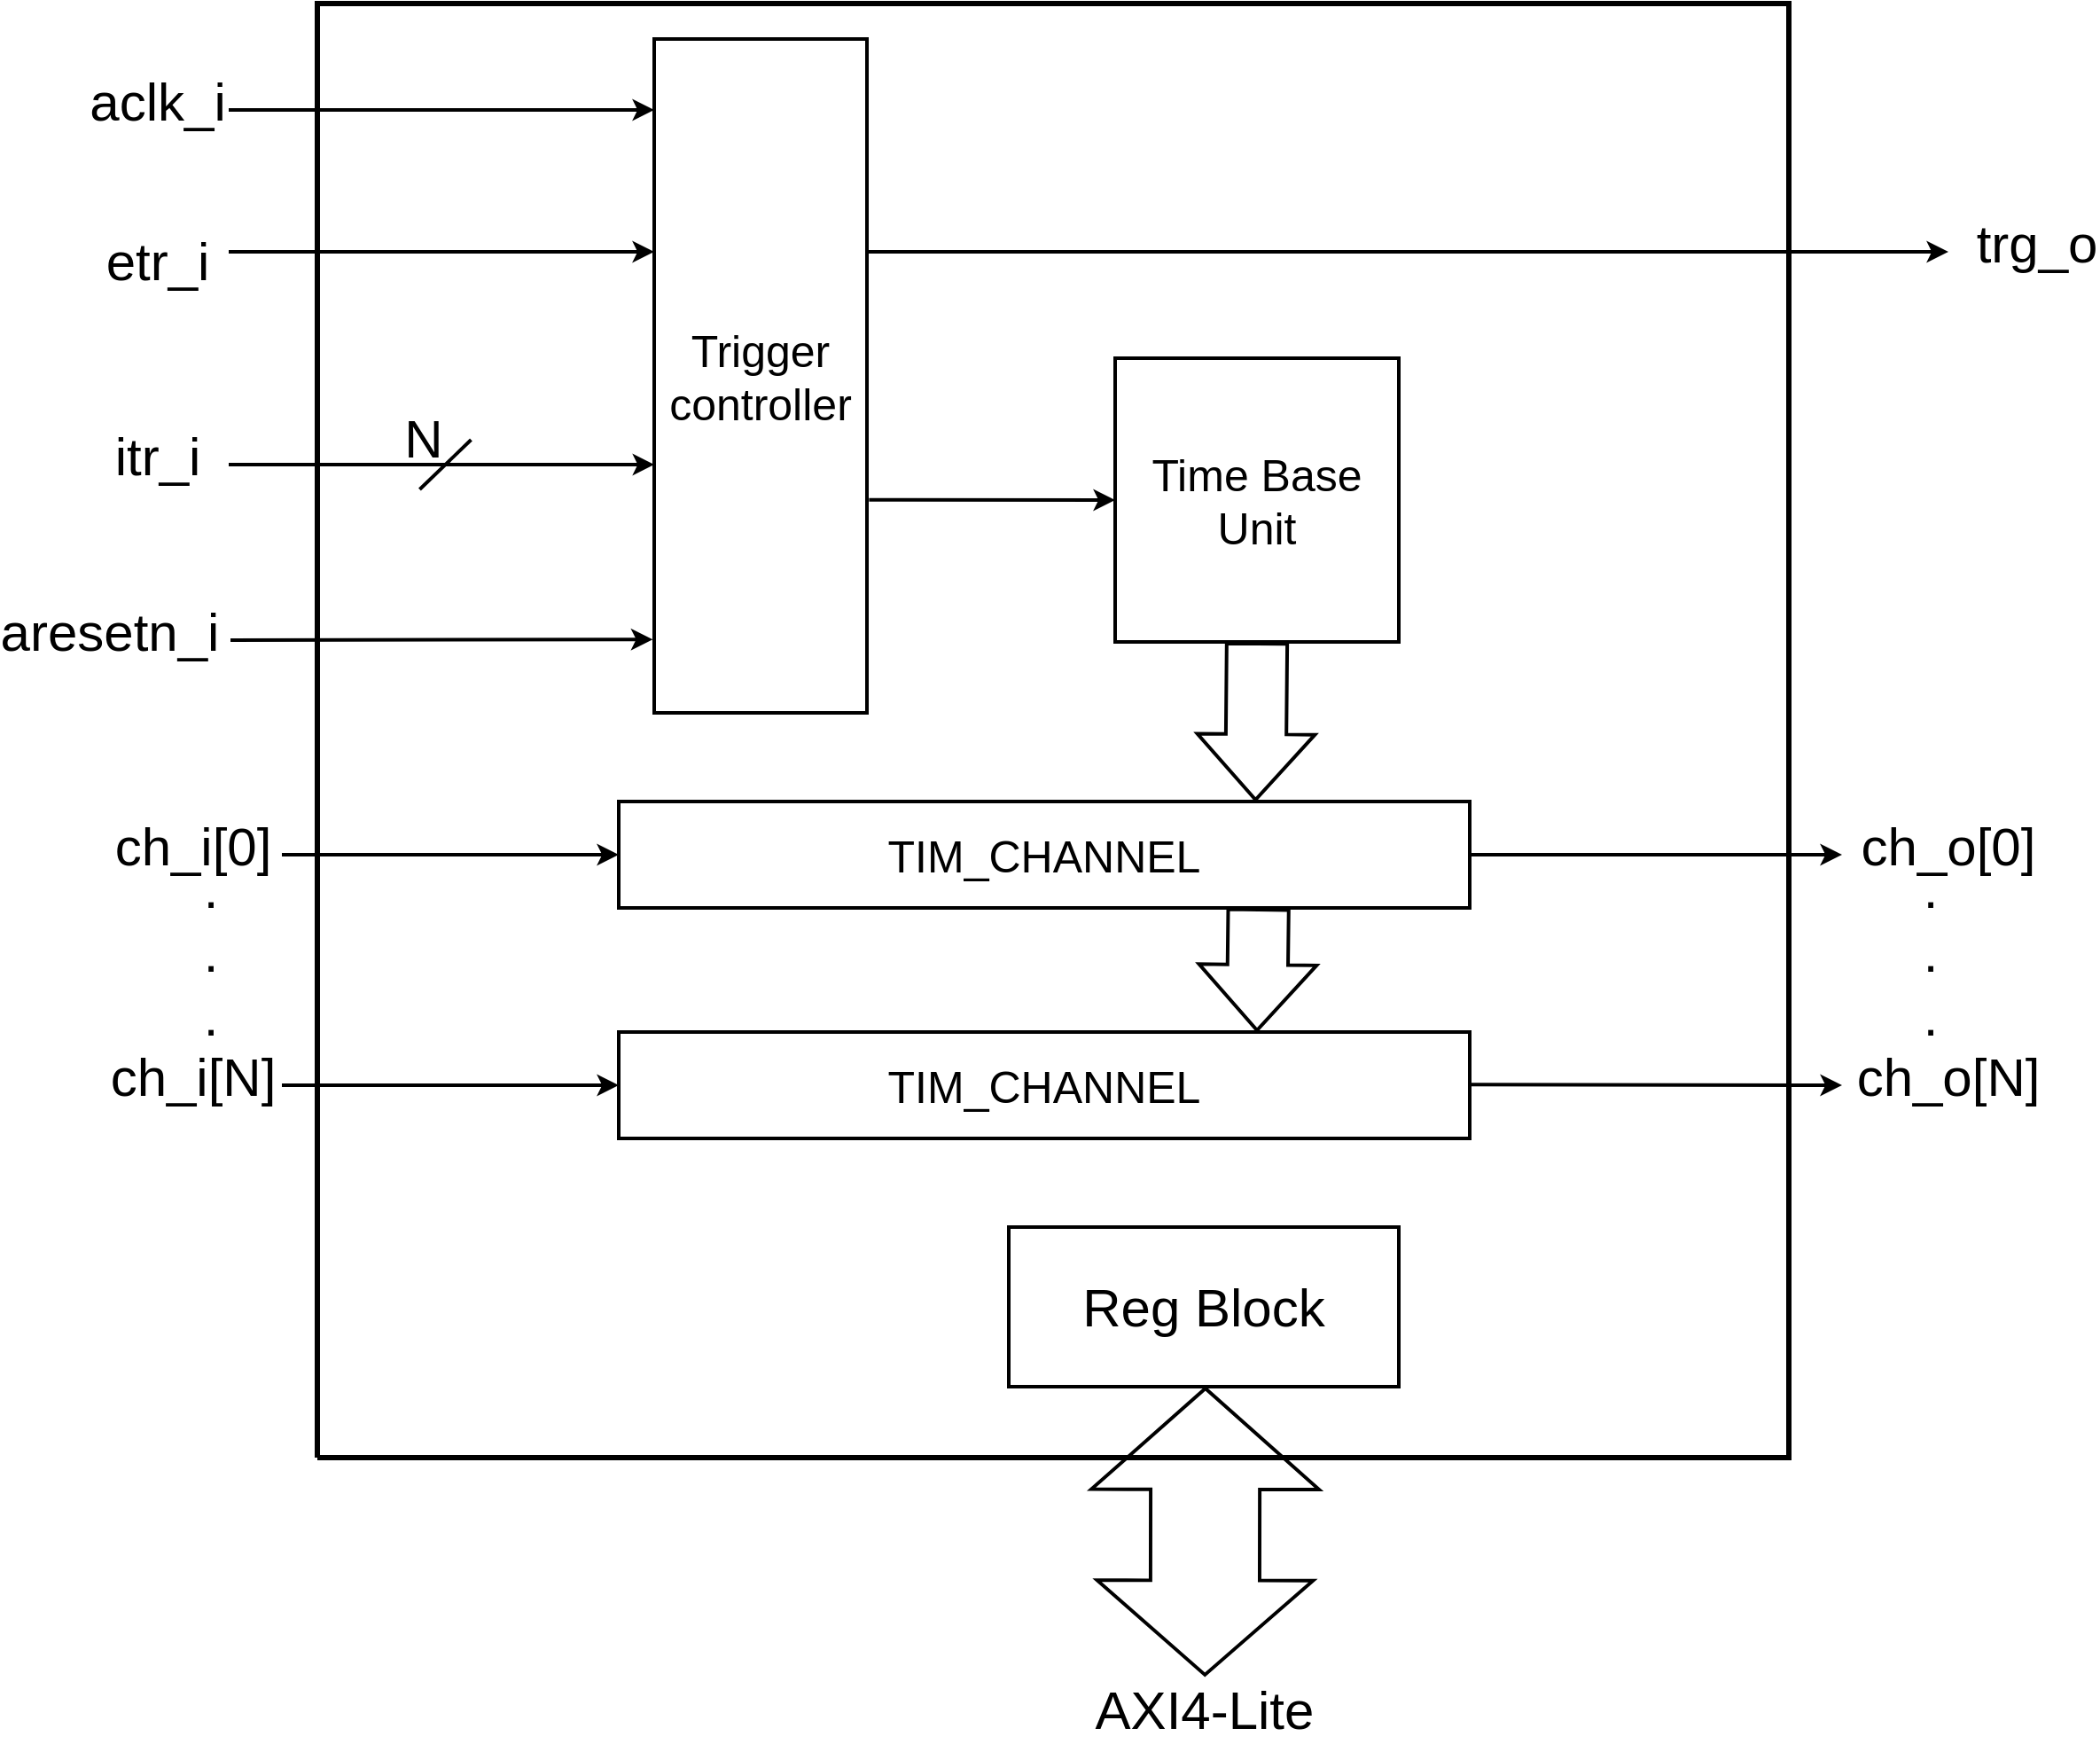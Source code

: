 <mxfile version="28.2.5">
  <diagram name="Страница — 1" id="za6x-6OvTxKvHDRIV6Jv">
    <mxGraphModel dx="2488" dy="2583" grid="1" gridSize="1.968" guides="1" tooltips="1" connect="1" arrows="1" fold="1" page="1" pageScale="1" pageWidth="827" pageHeight="1169" math="0" shadow="0">
      <root>
        <mxCell id="0" />
        <mxCell id="1" parent="0" />
        <mxCell id="SDc0jncAeepdPX8xP0Z4-1" value="" style="endArrow=none;html=1;rounded=0;strokeWidth=3;" parent="1" edge="1">
          <mxGeometry width="50" height="50" relative="1" as="geometry">
            <mxPoint x="210" y="800" as="sourcePoint" />
            <mxPoint x="210" y="800" as="targetPoint" />
            <Array as="points">
              <mxPoint x="210" y="-20" />
              <mxPoint x="1040" y="-20" />
              <mxPoint x="1040" y="800" />
            </Array>
          </mxGeometry>
        </mxCell>
        <mxCell id="SDc0jncAeepdPX8xP0Z4-2" value="&lt;font style=&quot;font-size: 25px;&quot;&gt;TIM_CHANNEL&lt;/font&gt;" style="rounded=0;whiteSpace=wrap;html=1;strokeWidth=2;" parent="1" vertex="1">
          <mxGeometry x="380" y="430" width="480" height="60" as="geometry" />
        </mxCell>
        <mxCell id="SDc0jncAeepdPX8xP0Z4-3" value="&lt;font style=&quot;font-size: 25px;&quot;&gt;TIM_CHANNEL&lt;/font&gt;" style="rounded=0;whiteSpace=wrap;html=1;strokeWidth=2;" parent="1" vertex="1">
          <mxGeometry x="380" y="560" width="480" height="60" as="geometry" />
        </mxCell>
        <mxCell id="SDc0jncAeepdPX8xP0Z4-4" value="&lt;font style=&quot;font-size: 25px;&quot;&gt;Time Base Unit&lt;/font&gt;" style="whiteSpace=wrap;html=1;aspect=fixed;strokeWidth=2;" parent="1" vertex="1">
          <mxGeometry x="660" y="180" width="160" height="160" as="geometry" />
        </mxCell>
        <mxCell id="SDc0jncAeepdPX8xP0Z4-5" value="" style="endArrow=classic;html=1;rounded=0;entryX=0;entryY=0.5;entryDx=0;entryDy=0;strokeWidth=2;" parent="1" target="SDc0jncAeepdPX8xP0Z4-2" edge="1">
          <mxGeometry width="50" height="50" relative="1" as="geometry">
            <mxPoint x="190" y="460" as="sourcePoint" />
            <mxPoint x="340" y="459.66" as="targetPoint" />
          </mxGeometry>
        </mxCell>
        <mxCell id="SDc0jncAeepdPX8xP0Z4-6" value="" style="endArrow=classic;html=1;rounded=0;entryX=0;entryY=0.5;entryDx=0;entryDy=0;strokeWidth=2;" parent="1" edge="1">
          <mxGeometry width="50" height="50" relative="1" as="geometry">
            <mxPoint x="190" y="590" as="sourcePoint" />
            <mxPoint x="380" y="590" as="targetPoint" />
          </mxGeometry>
        </mxCell>
        <mxCell id="SDc0jncAeepdPX8xP0Z4-7" value="" style="endArrow=classic;html=1;rounded=0;strokeWidth=2;" parent="1" edge="1">
          <mxGeometry width="50" height="50" relative="1" as="geometry">
            <mxPoint x="860" y="460" as="sourcePoint" />
            <mxPoint x="1070" y="460" as="targetPoint" />
          </mxGeometry>
        </mxCell>
        <mxCell id="SDc0jncAeepdPX8xP0Z4-8" value="" style="endArrow=classic;html=1;rounded=0;strokeWidth=2;" parent="1" edge="1">
          <mxGeometry width="50" height="50" relative="1" as="geometry">
            <mxPoint x="860" y="589.58" as="sourcePoint" />
            <mxPoint x="1070" y="590" as="targetPoint" />
          </mxGeometry>
        </mxCell>
        <mxCell id="SDc0jncAeepdPX8xP0Z4-9" value="&lt;font style=&quot;font-size: 30px;&quot;&gt;ch_i[0]&lt;/font&gt;" style="text;html=1;align=center;verticalAlign=middle;whiteSpace=wrap;rounded=0;" parent="1" vertex="1">
          <mxGeometry x="110" y="440" width="60" height="30" as="geometry" />
        </mxCell>
        <mxCell id="SDc0jncAeepdPX8xP0Z4-10" value="&lt;font style=&quot;font-size: 30px;&quot;&gt;ch_i[N]&lt;/font&gt;" style="text;html=1;align=center;verticalAlign=middle;whiteSpace=wrap;rounded=0;" parent="1" vertex="1">
          <mxGeometry x="110" y="570" width="60" height="30" as="geometry" />
        </mxCell>
        <mxCell id="SDc0jncAeepdPX8xP0Z4-11" value="&lt;font style=&quot;font-size: 30px;&quot;&gt;.&lt;/font&gt;&lt;div&gt;&lt;font style=&quot;font-size: 30px;&quot;&gt;.&lt;/font&gt;&lt;/div&gt;&lt;div&gt;&lt;font style=&quot;font-size: 30px;&quot;&gt;.&lt;/font&gt;&lt;/div&gt;" style="text;html=1;align=center;verticalAlign=middle;whiteSpace=wrap;rounded=0;" parent="1" vertex="1">
          <mxGeometry x="120" y="500" width="60" height="30" as="geometry" />
        </mxCell>
        <mxCell id="SDc0jncAeepdPX8xP0Z4-12" value="&lt;font style=&quot;font-size: 30px;&quot;&gt;ch_o[0]&lt;/font&gt;" style="text;html=1;align=center;verticalAlign=middle;whiteSpace=wrap;rounded=0;" parent="1" vertex="1">
          <mxGeometry x="1100" y="440" width="60" height="30" as="geometry" />
        </mxCell>
        <mxCell id="SDc0jncAeepdPX8xP0Z4-13" value="&lt;font style=&quot;font-size: 30px;&quot;&gt;ch_o[N]&lt;/font&gt;" style="text;html=1;align=center;verticalAlign=middle;whiteSpace=wrap;rounded=0;" parent="1" vertex="1">
          <mxGeometry x="1100" y="570" width="60" height="30" as="geometry" />
        </mxCell>
        <mxCell id="SDc0jncAeepdPX8xP0Z4-14" value="&lt;font style=&quot;font-size: 30px;&quot;&gt;.&lt;/font&gt;&lt;div&gt;&lt;font style=&quot;font-size: 30px;&quot;&gt;.&lt;/font&gt;&lt;/div&gt;&lt;div&gt;&lt;font style=&quot;font-size: 30px;&quot;&gt;.&lt;/font&gt;&lt;/div&gt;" style="text;html=1;align=center;verticalAlign=middle;whiteSpace=wrap;rounded=0;" parent="1" vertex="1">
          <mxGeometry x="1090" y="500" width="60" height="30" as="geometry" />
        </mxCell>
        <mxCell id="SDc0jncAeepdPX8xP0Z4-16" value="&lt;font style=&quot;font-size: 30px;&quot;&gt;Reg Block&lt;/font&gt;" style="rounded=0;whiteSpace=wrap;html=1;strokeWidth=2;" parent="1" vertex="1">
          <mxGeometry x="600" y="670" width="220" height="90" as="geometry" />
        </mxCell>
        <mxCell id="SDc0jncAeepdPX8xP0Z4-19" value="" style="endArrow=classic;html=1;rounded=0;strokeWidth=2;" parent="1" edge="1">
          <mxGeometry width="50" height="50" relative="1" as="geometry">
            <mxPoint x="161" y="339" as="sourcePoint" />
            <mxPoint x="399.19" y="338.57" as="targetPoint" />
          </mxGeometry>
        </mxCell>
        <mxCell id="SDc0jncAeepdPX8xP0Z4-20" value="&lt;font style=&quot;font-size: 25px;&quot;&gt;Trigger controller&lt;/font&gt;" style="rounded=0;whiteSpace=wrap;html=1;strokeWidth=2;" parent="1" vertex="1">
          <mxGeometry x="400" width="120" height="380" as="geometry" />
        </mxCell>
        <mxCell id="SDc0jncAeepdPX8xP0Z4-21" value="" style="endArrow=classic;html=1;rounded=0;entryX=0;entryY=0.5;entryDx=0;entryDy=0;exitX=1.01;exitY=0.684;exitDx=0;exitDy=0;exitPerimeter=0;strokeWidth=2;" parent="1" source="SDc0jncAeepdPX8xP0Z4-20" target="SDc0jncAeepdPX8xP0Z4-4" edge="1">
          <mxGeometry width="50" height="50" relative="1" as="geometry">
            <mxPoint x="520" y="300" as="sourcePoint" />
            <mxPoint x="570" y="250" as="targetPoint" />
          </mxGeometry>
        </mxCell>
        <mxCell id="SDc0jncAeepdPX8xP0Z4-22" value="" style="endArrow=classic;html=1;rounded=0;strokeWidth=2;" parent="1" edge="1">
          <mxGeometry width="50" height="50" relative="1" as="geometry">
            <mxPoint x="520" y="120" as="sourcePoint" />
            <mxPoint x="1130" y="120" as="targetPoint" />
          </mxGeometry>
        </mxCell>
        <mxCell id="SDc0jncAeepdPX8xP0Z4-23" value="" style="endArrow=classic;html=1;rounded=0;strokeWidth=2;" parent="1" edge="1">
          <mxGeometry width="50" height="50" relative="1" as="geometry">
            <mxPoint x="160" y="120" as="sourcePoint" />
            <mxPoint x="400" y="120" as="targetPoint" />
          </mxGeometry>
        </mxCell>
        <mxCell id="SDc0jncAeepdPX8xP0Z4-24" value="&lt;font style=&quot;font-size: 30px;&quot;&gt;trg_o&lt;/font&gt;" style="text;html=1;align=center;verticalAlign=middle;whiteSpace=wrap;rounded=0;" parent="1" vertex="1">
          <mxGeometry x="1150" y="100" width="60" height="30" as="geometry" />
        </mxCell>
        <mxCell id="tUvvbMQQ8levRH-z1jP8-1" value="&lt;font style=&quot;font-size: 30px;&quot;&gt;aresetn_i&lt;/font&gt;" style="text;html=1;whiteSpace=wrap;strokeColor=none;fillColor=none;align=center;verticalAlign=middle;rounded=0;" parent="1" vertex="1">
          <mxGeometry x="62.99" y="318.9" width="60" height="30" as="geometry" />
        </mxCell>
        <mxCell id="tUvvbMQQ8levRH-z1jP8-2" value="" style="shape=flexArrow;endArrow=classic;html=1;rounded=0;entryX=0.375;entryY=0;entryDx=0;entryDy=0;entryPerimeter=0;width=33.143;endSize=11.657;exitX=0.5;exitY=1;exitDx=0;exitDy=0;endWidth=30.204;strokeWidth=2;" parent="1" source="SDc0jncAeepdPX8xP0Z4-4" edge="1">
          <mxGeometry width="50" height="50" relative="1" as="geometry">
            <mxPoint x="739.17" y="380" as="sourcePoint" />
            <mxPoint x="739.17" y="430" as="targetPoint" />
          </mxGeometry>
        </mxCell>
        <mxCell id="tUvvbMQQ8levRH-z1jP8-3" value="&lt;span style=&quot;font-size: 30px;&quot;&gt;etr_i&lt;/span&gt;" style="text;html=1;whiteSpace=wrap;strokeColor=none;fillColor=none;align=center;verticalAlign=middle;rounded=0;" parent="1" vertex="1">
          <mxGeometry x="90" y="110" width="60" height="30" as="geometry" />
        </mxCell>
        <mxCell id="tUvvbMQQ8levRH-z1jP8-4" value="" style="endArrow=classic;html=1;rounded=0;strokeWidth=2;" parent="1" edge="1">
          <mxGeometry width="50" height="50" relative="1" as="geometry">
            <mxPoint x="160" y="40" as="sourcePoint" />
            <mxPoint x="400" y="40" as="targetPoint" />
          </mxGeometry>
        </mxCell>
        <mxCell id="tUvvbMQQ8levRH-z1jP8-5" value="&lt;font style=&quot;font-size: 30px;&quot;&gt;aclk_i&lt;/font&gt;" style="text;html=1;whiteSpace=wrap;strokeColor=none;fillColor=none;align=center;verticalAlign=middle;rounded=0;" parent="1" vertex="1">
          <mxGeometry x="90" y="20" width="60" height="30" as="geometry" />
        </mxCell>
        <mxCell id="tUvvbMQQ8levRH-z1jP8-6" value="" style="shape=flexArrow;endArrow=classic;html=1;rounded=0;width=33.143;endSize=11.657;exitX=0.5;exitY=1;exitDx=0;exitDy=0;endWidth=30.204;strokeWidth=2;" parent="1" edge="1">
          <mxGeometry width="50" height="50" relative="1" as="geometry">
            <mxPoint x="740.83" y="490" as="sourcePoint" />
            <mxPoint x="740" y="560" as="targetPoint" />
          </mxGeometry>
        </mxCell>
        <mxCell id="GDZ235BtUHFZMsyD-Jfj-1" value="" style="endArrow=classic;html=1;rounded=0;strokeWidth=1.968;" edge="1" parent="1">
          <mxGeometry width="50" height="50" relative="1" as="geometry">
            <mxPoint x="160" y="240" as="sourcePoint" />
            <mxPoint x="400" y="240" as="targetPoint" />
          </mxGeometry>
        </mxCell>
        <mxCell id="GDZ235BtUHFZMsyD-Jfj-2" value="&lt;span style=&quot;font-size: 30px;&quot;&gt;itr_i&lt;/span&gt;" style="text;html=1;whiteSpace=wrap;strokeColor=none;fillColor=none;align=center;verticalAlign=middle;rounded=0;" vertex="1" parent="1">
          <mxGeometry x="90" y="220" width="60" height="30" as="geometry" />
        </mxCell>
        <mxCell id="GDZ235BtUHFZMsyD-Jfj-3" value="" style="endArrow=none;html=1;rounded=0;strokeWidth=1.968;" edge="1" parent="1">
          <mxGeometry width="50" height="50" relative="1" as="geometry">
            <mxPoint x="267.72" y="254" as="sourcePoint" />
            <mxPoint x="296.72" y="226" as="targetPoint" />
          </mxGeometry>
        </mxCell>
        <mxCell id="GDZ235BtUHFZMsyD-Jfj-4" value="&lt;font style=&quot;font-size: 30px;&quot;&gt;N&lt;/font&gt;" style="text;html=1;align=center;verticalAlign=middle;whiteSpace=wrap;rounded=0;" vertex="1" parent="1">
          <mxGeometry x="250" y="220" width="40" height="10" as="geometry" />
        </mxCell>
        <mxCell id="GDZ235BtUHFZMsyD-Jfj-5" value="" style="shape=flexArrow;endArrow=classic;startArrow=classic;html=1;rounded=0;startWidth=58.367;startSize=17.094;width=60.556;endSize=18.322;endWidth=64.938;strokeWidth=1.968;" edge="1" parent="1">
          <mxGeometry width="100" height="100" relative="1" as="geometry">
            <mxPoint x="710.63" y="923.47" as="sourcePoint" />
            <mxPoint x="710.9" y="760" as="targetPoint" />
          </mxGeometry>
        </mxCell>
        <mxCell id="GDZ235BtUHFZMsyD-Jfj-6" value="&lt;font style=&quot;font-size: 30px;&quot;&gt;AXI4-Lite&lt;/font&gt;" style="text;html=1;align=center;verticalAlign=middle;whiteSpace=wrap;rounded=0;" vertex="1" parent="1">
          <mxGeometry x="635.63" y="927.16" width="148.74" height="30" as="geometry" />
        </mxCell>
      </root>
    </mxGraphModel>
  </diagram>
</mxfile>
